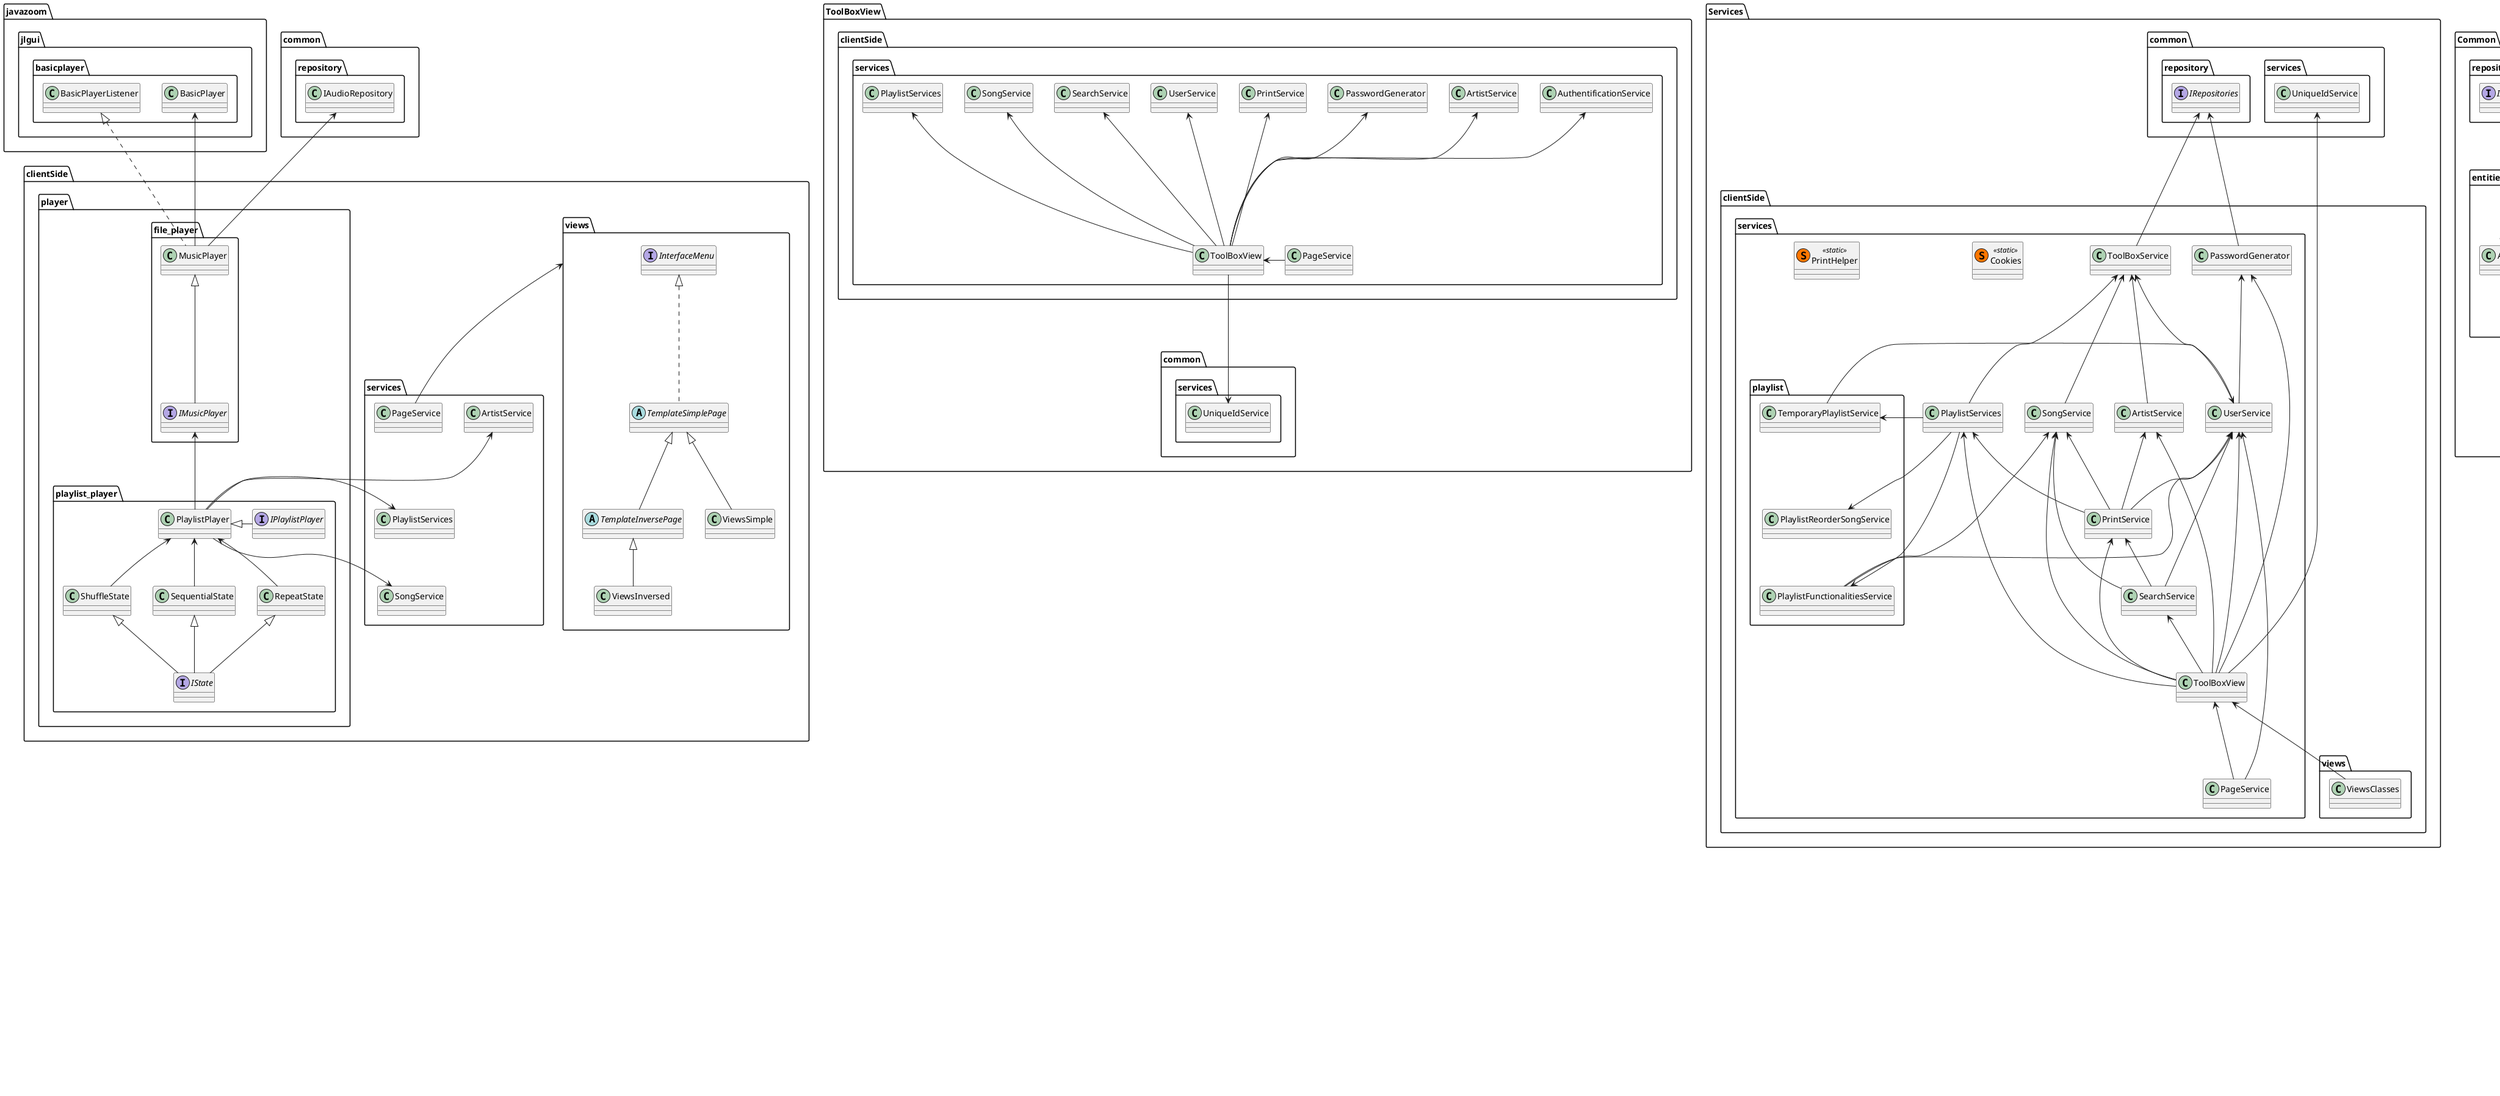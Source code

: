 @startuml

'VIEWS'
interface clientSide.views.InterfaceMenu {}
abstract class clientSide.views.TemplateSimplePage {}
abstract class clientSide.views.TemplateInversePage {}
class clientSide.views.ViewsInversed {}
class clientSide.views.ViewsSimple {}

clientSide.views.ViewsInversed -u-|> clientSide.views.TemplateInversePage
clientSide.views.ViewsSimple -u-|> clientSide.views.TemplateSimplePage
clientSide.views.TemplateInversePage -u-|> clientSide.views.TemplateSimplePage
clientSide.views.TemplateSimplePage .u.|> clientSide.views.InterfaceMenu
clientSide.services.PageService -u-> clientSide.views

'PLAYER'
class clientSide.player.file_player.MusicPlayer {}
interface clientSide.player.playlist_player.IPlaylistPlayer {}
interface clientSide.player.playlist_player.IState {}
interface clientSide.player.file_player.IMusicPlayer {}
class clientSide.player.playlist_player.PlaylistPlayer {}
class clientSide.player.playlist_player.SequentialState {}
class clientSide.player.playlist_player.RepeatState {}
class clientSide.player.playlist_player.ShuffleState {}

"clientSide.player.playlist_player.IPlaylistPlayer" -l-|> "clientSide.player.playlist_player.PlaylistPlayer"
"clientSide.player.playlist_player.IState" -u-|> "clientSide.player.playlist_player.RepeatState"
"clientSide.player.playlist_player.IState" -u-|> "clientSide.player.playlist_player.SequentialState"
"clientSide.player.playlist_player.IState" -u-|> "clientSide.player.playlist_player.ShuffleState"

"clientSide.player.file_player.IMusicPlayer" -u-|> "clientSide.player.file_player.MusicPlayer"

"clientSide.player.playlist_player.PlaylistPlayer" -u-> "clientSide.player.file_player.IMusicPlayer"
"clientSide.player.playlist_player.PlaylistPlayer" --> "clientSide.services.SongService"
"clientSide.player.playlist_player.PlaylistPlayer" -l-> "clientSide.services.PlaylistServices"
"clientSide.player.playlist_player.PlaylistPlayer" --> "clientSide.services.ArtistService"

"clientSide.player.playlist_player.RepeatState" -u-> "clientSide.player.playlist_player.PlaylistPlayer"
"clientSide.player.playlist_player.SequentialState" -u-> "clientSide.player.playlist_player.PlaylistPlayer"
"clientSide.player.playlist_player.ShuffleState" -u-> "clientSide.player.playlist_player.PlaylistPlayer"

"clientSide.player.file_player.MusicPlayer" -u-> "common.repository.IAudioRepository"
"javazoom.jlgui.basicplayer.BasicPlayerListener" <|.. "clientSide.player.file_player.MusicPlayer"
"clientSide.player.file_player.MusicPlayer" -l-> "javazoom.jlgui.basicplayer.BasicPlayer"

"clientSide.services.SongService" -[hidden]u-> "clientSide.services.PlaylistServices"
"clientSide.services.PlaylistServices" -[hidden]u-> "clientSide.services.ArtistService"


'REPO SERVER REPO'
package "repoServerRepo"{
    package "repoServerRepo.common/repository" {
        interface IPlaylistRepository {}
        interface IAudioRepository {}
        interface IArtistRepository {}
        interface ISongRepository {}
        interface IUserRepository {}
    }

    package "repoServerRepo.clientSide/repoFront" {
        class FrontAudioRepo {}
        class FrontArtistRepo {}
        class FrontUserRepo {}
        class FrontPlaylistRepo {}
        class FrontSongRepo {}
    }

    package "repoServerRepo.clientSide/socket" {
        class SocketClient {}
    }

    package "repoServerRepo.serverSide/socket" {
        class AudioSocketServer {}

        class SocketServer {}
    }

    package "repoServerRepo.serverSide/repoBack" {
        class BackAudioRepo {}
        class BackUserRepo {}
        class BackSongRepo {}
        class BackPlaylistRepo {}
        class BackArtistRepo {}
    }

    package "repoServerRepo.common/repository" {
        interface IUserRepository {}
        interface ISongRepository {}
        interface IPlaylistRepository {}
        interface IAudioRepository {}
        interface IArtistRepository {}
    }

    package "repoServerRepo.common/repository2" {
            interface IUserRepository {}
            interface ISongRepository {}
            interface IPlaylistRepository {}
            interface IAudioRepository {}
            interface IArtistRepository {}
        }

    package "repoServerRepo.serverSide/repoLocal" {
        class SongLocalRepository {}
        class PlaylistLocalRepository {}
        class UserLocalRepository {}
        class ArtistLocalRepository {}
        class AudioLocalRepository {}
    }

    package "repoServerRepo.serverSide/services" {
        class StockageService {}
    }

}

' --- Dépendances (avec orientation vers le bas)
"repoServerRepo.clientSide/repoFront.FrontPlaylistRepo" .u.|> "repoServerRepo.common/repository.IPlaylistRepository"
"repoServerRepo.clientSide/repoFront.FrontAudioRepo" .u.|> "repoServerRepo.common/repository.IAudioRepository"
"repoServerRepo.clientSide/repoFront.FrontArtistRepo" .u.|> "repoServerRepo.common/repository.IArtistRepository"
"repoServerRepo.clientSide/repoFront.FrontSongRepo" .u.|> "repoServerRepo.common/repository.ISongRepository"
"repoServerRepo.clientSide/repoFront.FrontUserRepo" .u.|> "repoServerRepo.common/repository.IUserRepository"

"repoServerRepo.clientSide/repoFront.FrontArtistRepo" -d-> "repoServerRepo.clientSide/socket.SocketClient"
"repoServerRepo.clientSide/repoFront.FrontUserRepo" -d-> "repoServerRepo.clientSide/socket.SocketClient"
"repoServerRepo.clientSide/repoFront.FrontPlaylistRepo" -d-> "repoServerRepo.clientSide/socket.SocketClient"
"repoServerRepo.clientSide/repoFront.FrontSongRepo" -d-> "repoServerRepo.clientSide/socket.SocketClient"

"repoServerRepo.serverSide/socket.SocketServer" -d-> "repoServerRepo.serverSide/repoBack.BackUserRepo"
"repoServerRepo.serverSide/socket.SocketServer" -d-> "repoServerRepo.serverSide/repoBack.BackPlaylistRepo"
"repoServerRepo.serverSide/socket.SocketServer" -d-> "repoServerRepo.serverSide/repoBack.BackSongRepo"
"repoServerRepo.serverSide/socket.SocketServer" -d-> "repoServerRepo.serverSide/repoBack.BackArtistRepo"

"repoServerRepo.serverSide/repoBack.BackAudioRepo" -d-> "repoServerRepo.common/repository2.IAudioRepository"
"repoServerRepo.serverSide/repoBack.BackUserRepo" -d-> "repoServerRepo.common/repository2.IUserRepository"
"repoServerRepo.serverSide/repoBack.BackSongRepo" -d-> "repoServerRepo.common/repository2.ISongRepository"
"repoServerRepo.serverSide/repoBack.BackPlaylistRepo" -d-> "repoServerRepo.common/repository2.IPlaylistRepository"
"repoServerRepo.serverSide/repoBack.BackPlaylistRepo" -d-> "repoServerRepo.common/repository2.IUserRepository"
"repoServerRepo.serverSide/repoBack.BackArtistRepo" -d-> "repoServerRepo.common/repository2.IArtistRepository"

"repoServerRepo.serverSide/repoLocal.SongLocalRepository" .u.|> "repoServerRepo.common/repository2.ISongRepository"
"repoServerRepo.serverSide/repoLocal.PlaylistLocalRepository" .u.|> "repoServerRepo.common/repository2.IPlaylistRepository"
"repoServerRepo.serverSide/repoLocal.UserLocalRepository" .u.|> "repoServerRepo.common/repository2.IUserRepository"
"repoServerRepo.serverSide/repoLocal.ArtistLocalRepository" .u.|> "repoServerRepo.common/repository2.IArtistRepository"
"repoServerRepo.serverSide/repoLocal.AudioLocalRepository" .u.|> "repoServerRepo.common/repository2.IAudioRepository"

"repoServerRepo.serverSide/repoLocal.SongLocalRepository" -d-> "repoServerRepo.serverSide/services.StockageService"
"repoServerRepo.serverSide/repoLocal.PlaylistLocalRepository" -d-> "repoServerRepo.serverSide/services.StockageService"
"repoServerRepo.serverSide/repoLocal.UserLocalRepository" -d-> "repoServerRepo.serverSide/services.StockageService"
"repoServerRepo.serverSide/repoLocal.ArtistLocalRepository" -d-> "repoServerRepo.serverSide/services.StockageService"
"repoServerRepo.serverSide/repoLocal.AudioLocalRepository" -d-> "repoServerRepo.serverSide/services.StockageService"

"repoServerRepo.serverSide/socket.AudioSocketServer" -d-> "repoServerRepo.serverSide/repoBack.BackAudioRepo"

"repoServerRepo.clientSide/services.ToolBoxServices" -[hidden]d-> "repoServerRepo.common/repository.ISongRepository"
"repoServerRepo.clientSide/services.PassWordService" -[hidden]d-> "repoServerRepo.common/repository.ISongRepository"
"repoServerRepo.clientSide/services" -d-> "repoServerRepo.common/repository"
"repoServerRepo.clientSide/services" -u-> "repoServerRepo.clientSide/views.Views"

"repoServerRepo.clientSide/socket.SocketClient" .d. "repoServerRepo.serverSide/socket.SocketServer"
"repoServerRepo.clientSide/repoFront.FrontAudioRepo" .d. "repoServerRepo.serverSide/socket.AudioSocketServer"
"repoServerRepo.clientSide/socket.SocketClient" .[hidden]d. "repoServerRepo.serverSide/socket.AudioSocketServer"
"repoServerRepo.clientSide/repoFront.FrontAudioRepo" -[hidden]d-> "repoServerRepo.clientSide/socket.SocketClient"


'TOOLBOXSERVICE'

package "ToolBoxService"{
    class ToolBoxService.clientSide.services.SongService {}
    class "ToolBoxService.clientSide.services.ArtistService" {}
    class "ToolBoxService.clientSide.services.PlaylistServices" {}
    class ToolBoxService.clientSide.services.UserService {}
    class "ToolBoxService.clientSide.services.ToolBoxService" {}

    interface "ToolBoxService.common.repository.IUserRepository" {}
    interface "ToolBoxService.common.repository.ISongRepository" {}
    interface ToolBoxService.common.repository.IPlaylistRepository {}
    interface ToolBoxService.common.repository.IAudioRepository {}
    interface ToolBoxService.common.repository.IArtistRepository {}
}

' --- Dépendances générées ---
"ToolBoxService.clientSide.services.SongService" -u-> "ToolBoxService.clientSide.services.ToolBoxService"
"ToolBoxService.clientSide.services.ArtistService" -u-> "ToolBoxService.clientSide.services.ToolBoxService"
"ToolBoxService.clientSide.services.PlaylistServices" -u-> "ToolBoxService.clientSide.services.ToolBoxService"
"ToolBoxService.clientSide.services.UserService" -u-> "ToolBoxService.clientSide.services.ToolBoxService"

"ToolBoxService.clientSide.services.ToolBoxService" -u-> "ToolBoxService.common.repository.IPlaylistRepository"
"ToolBoxService.clientSide.services.ToolBoxService" -u-> "ToolBoxService.common.repository.IUserRepository"
"ToolBoxService.clientSide.services.ToolBoxService" -u-> "ToolBoxService.common.repository.ISongRepository"
"ToolBoxService.clientSide.services.ToolBoxService" -u-> "ToolBoxService.common.repository.IArtistRepository"
"ToolBoxService.clientSide.services.ToolBoxService" -u-> "ToolBoxService.common.repository.IAudioRepository"


'TOOLBOX VIEW'

package ToolBoxView {
    class ToolBoxView.clientSide.services.SongService {}
    class ToolBoxView.clientSide.services.ToolBoxView {}
    class ToolBoxView.clientSide.services.PrintService {}
    class ToolBoxView.clientSide.services.ArtistService {}
    class ToolBoxView.clientSide.services.PlaylistServices {}
    class ToolBoxView.clientSide.services.SearchService {}
    class ToolBoxView.clientSide.services.UserService {}
    class ToolBoxView.clientSide.services.PasswordGenerator {}
    class ToolBoxView.clientSide.services.PageService {}
    class ToolBoxView.clientSide.services.AuthentificationService {}
    class ToolBoxView.common.services.UniqueIdService {}
}


' --- Dépendances générées ---
ToolBoxView.clientSide.services.ToolBoxView -u-> ToolBoxView.clientSide.services.PlaylistServices
ToolBoxView.clientSide.services.ToolBoxView -u-> ToolBoxView.clientSide.services.SongService
ToolBoxView.clientSide.services.ToolBoxView -u-> ToolBoxView.clientSide.services.SearchService
ToolBoxView.clientSide.services.ToolBoxView -u-> ToolBoxView.clientSide.services.UserService
ToolBoxView.clientSide.services.ToolBoxView -u-> ToolBoxView.clientSide.services.PrintService
ToolBoxView.clientSide.services.ToolBoxView -u-> ToolBoxView.clientSide.services.PasswordGenerator
ToolBoxView.clientSide.services.ToolBoxView -u-> ToolBoxView.clientSide.services.ArtistService
ToolBoxView.clientSide.services.ToolBoxView  -u-> ToolBoxView.clientSide.services.AuthentificationService

ToolBoxView.clientSide.services.ToolBoxView -d-> "ToolBoxView.common.services.UniqueIdService"
ToolBoxView.clientSide.services.PageService -l-> ToolBoxView.clientSide.services.ToolBoxView


'SERVICES'

package Services {
    class Services.clientSide.services.SongService {}
    class "Services.clientSide.services.playlist.PlaylistFunctionalitiesService" {}
    class "Services.clientSide.services.playlist.PlaylistReorderSongService" {}
    class "Services.clientSide.services.PrintService" {}
    class "Services.clientSide.services.ArtistService" {}
    class "Services.clientSide.services.PlaylistServices" {}
    class Services.clientSide.services.SearchService {}
    class Services.clientSide.services.UserService {}
    class "Services.clientSide.services.ToolBoxService" {}
    class "Services.clientSide.services.playlist.TemporaryPlaylistService" {}
    class "Services.clientSide.services.PasswordGenerator" {}
    class Services.clientSide.services.PageService {}
    
    interface Services.common.repository.IRepositories {}
    class Services.clientSide.views.ViewsClasses {}
    class Services.clientSide.services.ToolBoxView {}

    class Services.clientSide.services.Cookies << (S, #FF7700) static >>{}

    class Services.clientSide.services.PrintHelper << (S, #FF7700) static >>{}


}


' --- Dépendances générées ---

"Services.clientSide.services.SongService" -u-> "Services.clientSide.services.ToolBoxService"

"Services.clientSide.services.playlist.PlaylistFunctionalitiesService" -r-> "Services.clientSide.services.UserService"
"Services.clientSide.services.playlist.PlaylistFunctionalitiesService" -u-> "Services.clientSide.services.SongService"

"Services.clientSide.services.PrintService" -u-> "Services.clientSide.services.SongService"
"Services.clientSide.services.PrintService" -u-> "Services.clientSide.services.ArtistService"
"Services.clientSide.services.PrintService" -u-> "Services.clientSide.services.PlaylistServices"
"Services.clientSide.services.PrintService" -u-> "Services.clientSide.services.UserService"

"Services.clientSide.services.ArtistService" -u-> "Services.clientSide.services.ToolBoxService"

"Services.clientSide.services.PlaylistServices" -u-> "Services.clientSide.services.ToolBoxService"
"Services.clientSide.services.PlaylistServices" ---> "Services.clientSide.services.playlist.PlaylistFunctionalitiesService"
"Services.clientSide.services.PlaylistServices" ---> "Services.clientSide.services.playlist.TemporaryPlaylistService"
"Services.clientSide.services.PlaylistServices" -l--> "Services.clientSide.services.playlist.PlaylistReorderSongService"

"Services.clientSide.services.playlist.TemporaryPlaylistService" -[hidden]d-> "Services.clientSide.services.playlist.PlaylistReorderSongService"
"Services.clientSide.services.playlist.PlaylistReorderSongService" -[hidden]d-> "Services.clientSide.services.playlist.PlaylistFunctionalitiesService"


"Services.clientSide.services.SearchService" -u-> "Services.clientSide.services.SongService"
"Services.clientSide.services.SearchService" -u-> "Services.clientSide.services.PrintService"
"Services.clientSide.services.SearchService" -u--> "Services.clientSide.services.UserService"

"Services.clientSide.services.UserService" -u-> "Services.clientSide.services.ToolBoxService"
"Services.clientSide.services.UserService" -u-> "Services.clientSide.services.PasswordGenerator"

"Services.clientSide.services.playlist.TemporaryPlaylistService" -u-> "Services.clientSide.services.UserService"

"Services.clientSide.services.PasswordGenerator" -u-> "Services.common.repository.IRepositories"

"Services.clientSide.services.ToolBoxService" -u-> "Services.common.repository.IRepositories"

"Services.clientSide.services.PageService" -u-> "Services.clientSide.services.UserService"

"Services.clientSide.services.ToolBoxView" -u-> "Services.clientSide.services.PlaylistServices"
"Services.clientSide.services.ToolBoxView" -u-> "Services.clientSide.services.SongService"
"Services.clientSide.services.ToolBoxView" -u-> "Services.clientSide.services.SearchService"
"Services.clientSide.services.ToolBoxView" -u-> "Services.clientSide.services.UserService"
"Services.clientSide.services.ToolBoxView" -u-> "Services.clientSide.services.PrintService"
"Services.clientSide.services.ToolBoxView" -u-> "Services.clientSide.services.PasswordGenerator"
"Services.clientSide.services.ToolBoxView" -u-> "Services.clientSide.services.ArtistService"

"Services.clientSide.views.ViewsClasses" -u-> "Services.clientSide.services.ToolBoxView"
"Services.clientSide.services.ToolBoxView" -u-> "Services.common.services.UniqueIdService"
"Services.clientSide.services.PageService" -u-> "Services.clientSide.services.ToolBoxView"


'COMMON'

package Common{
    class entities.User {}
    enum entities.MusicGender {
    +  SOUL_RNB
    +  POP
    +  HIP_HOP
    +  ROCK
    +  FRENCH_VARIETY
    +  ELECTRO
    +  DISCO
    +  REGGAE
    +  NULL
    }
    class entities.Artist {}
    class entities.Playlist {}
    interface repository.IUserRepository {}
    class entities.Song {}
    enum entities.PlanEnum {
    +  FREE
    +  PREMIUM
    }
    enum entities.PlaylistEnum {
    +  PRIVATE
    +  PUBLIC
    }
    interface repository.ISongRepository {}
    class services.UniqueIdService {}
    interface repository.IPlaylistRepository {}
    interface repository.IAudioRepository {}
    interface repository.IArtistRepository {}
}

'--- Dépendances basées sur les <<Create>> ---
Common.entities.User -d-> Common.services.UniqueIdService
Common.entities.Artist -d-> Common.services.UniqueIdService
Common.entities.Playlist -d-> Common.services.UniqueIdService
Common.entities.Song -d-> Common.services.UniqueIdService

Common.repository.ISongRepository -d-> Common.entities.Song
Common.repository.IUserRepository -d-> Common.entities.User
Common.repository.IPlaylistRepository -d-> Common.entities.Playlist
Common.repository.IArtistRepository -d-> Common.entities.Artist

Common.entities.Song -l-> Common.entities.MusicGender
Common.entities.Playlist -l-> Common.entities.PlaylistEnum
Common.entities.User -l-> Common.entities.PlanEnum

@enduml